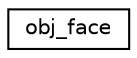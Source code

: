 digraph "Graphical Class Hierarchy"
{
  edge [fontname="Helvetica",fontsize="10",labelfontname="Helvetica",labelfontsize="10"];
  node [fontname="Helvetica",fontsize="10",shape=record];
  rankdir="LR";
  Node1 [label="obj_face",height=0.2,width=0.4,color="black", fillcolor="white", style="filled",URL="$structobj__face.html"];
}
